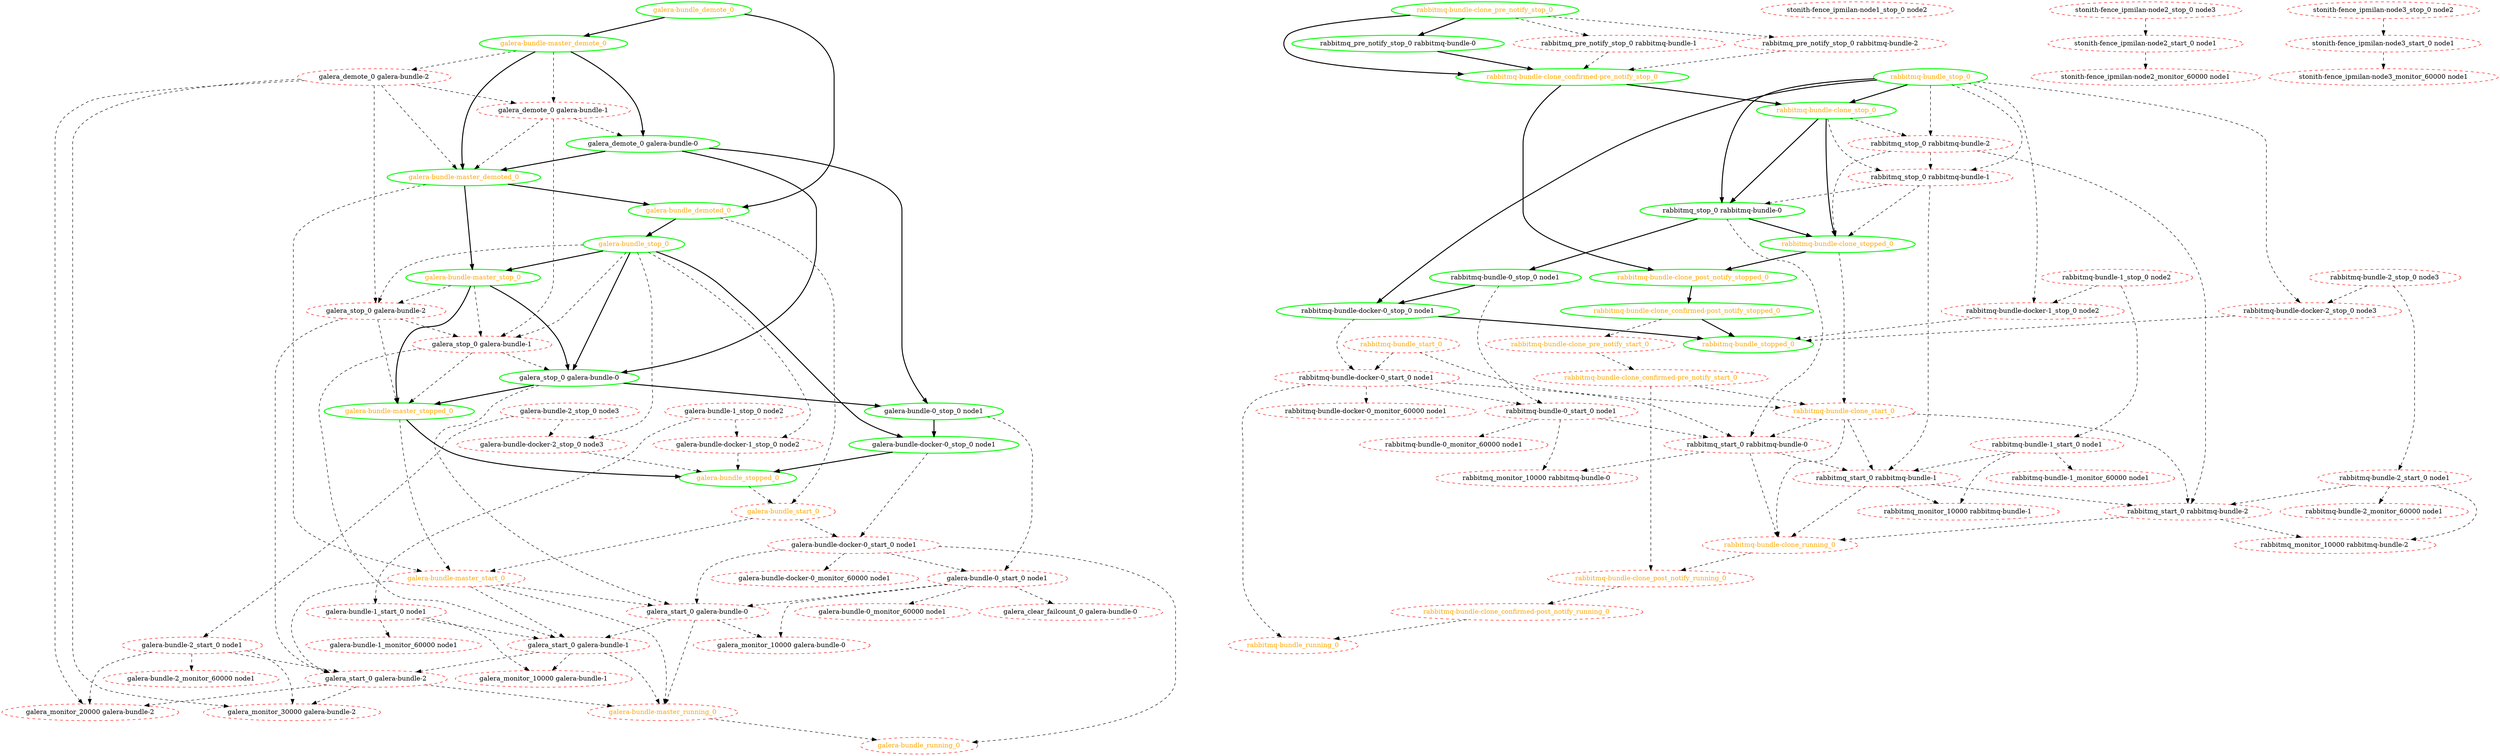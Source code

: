  digraph "g" {
"galera-bundle-0_monitor_60000 node1" [ style=dashed color="red" fontcolor="black"]
"galera-bundle-0_start_0 node1" -> "galera-bundle-0_monitor_60000 node1" [ style = dashed]
"galera-bundle-0_start_0 node1" -> "galera_clear_failcount_0 galera-bundle-0" [ style = dashed]
"galera-bundle-0_start_0 node1" -> "galera_monitor_10000 galera-bundle-0" [ style = dashed]
"galera-bundle-0_start_0 node1" -> "galera_start_0 galera-bundle-0" [ style = dashed]
"galera-bundle-0_start_0 node1" [ style=dashed color="red" fontcolor="black"]
"galera-bundle-0_stop_0 node1" -> "galera-bundle-0_start_0 node1" [ style = dashed]
"galera-bundle-0_stop_0 node1" -> "galera-bundle-docker-0_stop_0 node1" [ style = bold]
"galera-bundle-0_stop_0 node1" [ style=bold color="green" fontcolor="black"]
"galera-bundle-1_monitor_60000 node1" [ style=dashed color="red" fontcolor="black"]
"galera-bundle-1_start_0 node1" -> "galera-bundle-1_monitor_60000 node1" [ style = dashed]
"galera-bundle-1_start_0 node1" -> "galera_monitor_10000 galera-bundle-1" [ style = dashed]
"galera-bundle-1_start_0 node1" -> "galera_start_0 galera-bundle-1" [ style = dashed]
"galera-bundle-1_start_0 node1" [ style=dashed color="red" fontcolor="black"]
"galera-bundle-1_stop_0 node2" -> "galera-bundle-1_start_0 node1" [ style = dashed]
"galera-bundle-1_stop_0 node2" -> "galera-bundle-docker-1_stop_0 node2" [ style = dashed]
"galera-bundle-1_stop_0 node2" [ style=dashed color="red" fontcolor="black"]
"galera-bundle-2_monitor_60000 node1" [ style=dashed color="red" fontcolor="black"]
"galera-bundle-2_start_0 node1" -> "galera-bundle-2_monitor_60000 node1" [ style = dashed]
"galera-bundle-2_start_0 node1" -> "galera_monitor_20000 galera-bundle-2" [ style = dashed]
"galera-bundle-2_start_0 node1" -> "galera_monitor_30000 galera-bundle-2" [ style = dashed]
"galera-bundle-2_start_0 node1" -> "galera_start_0 galera-bundle-2" [ style = dashed]
"galera-bundle-2_start_0 node1" [ style=dashed color="red" fontcolor="black"]
"galera-bundle-2_stop_0 node3" -> "galera-bundle-2_start_0 node1" [ style = dashed]
"galera-bundle-2_stop_0 node3" -> "galera-bundle-docker-2_stop_0 node3" [ style = dashed]
"galera-bundle-2_stop_0 node3" [ style=dashed color="red" fontcolor="black"]
"galera-bundle-docker-0_monitor_60000 node1" [ style=dashed color="red" fontcolor="black"]
"galera-bundle-docker-0_start_0 node1" -> "galera-bundle-0_start_0 node1" [ style = dashed]
"galera-bundle-docker-0_start_0 node1" -> "galera-bundle-docker-0_monitor_60000 node1" [ style = dashed]
"galera-bundle-docker-0_start_0 node1" -> "galera-bundle_running_0" [ style = dashed]
"galera-bundle-docker-0_start_0 node1" -> "galera_start_0 galera-bundle-0" [ style = dashed]
"galera-bundle-docker-0_start_0 node1" [ style=dashed color="red" fontcolor="black"]
"galera-bundle-docker-0_stop_0 node1" -> "galera-bundle-docker-0_start_0 node1" [ style = dashed]
"galera-bundle-docker-0_stop_0 node1" -> "galera-bundle_stopped_0" [ style = bold]
"galera-bundle-docker-0_stop_0 node1" [ style=bold color="green" fontcolor="black"]
"galera-bundle-docker-1_stop_0 node2" -> "galera-bundle_stopped_0" [ style = dashed]
"galera-bundle-docker-1_stop_0 node2" [ style=dashed color="red" fontcolor="black"]
"galera-bundle-docker-2_stop_0 node3" -> "galera-bundle_stopped_0" [ style = dashed]
"galera-bundle-docker-2_stop_0 node3" [ style=dashed color="red" fontcolor="black"]
"galera-bundle-master_demote_0" -> "galera-bundle-master_demoted_0" [ style = bold]
"galera-bundle-master_demote_0" -> "galera_demote_0 galera-bundle-0" [ style = bold]
"galera-bundle-master_demote_0" -> "galera_demote_0 galera-bundle-1" [ style = dashed]
"galera-bundle-master_demote_0" -> "galera_demote_0 galera-bundle-2" [ style = dashed]
"galera-bundle-master_demote_0" [ style=bold color="green" fontcolor="orange"]
"galera-bundle-master_demoted_0" -> "galera-bundle-master_start_0" [ style = dashed]
"galera-bundle-master_demoted_0" -> "galera-bundle-master_stop_0" [ style = bold]
"galera-bundle-master_demoted_0" -> "galera-bundle_demoted_0" [ style = bold]
"galera-bundle-master_demoted_0" [ style=bold color="green" fontcolor="orange"]
"galera-bundle-master_running_0" -> "galera-bundle_running_0" [ style = dashed]
"galera-bundle-master_running_0" [ style=dashed color="red" fontcolor="orange"]
"galera-bundle-master_start_0" -> "galera-bundle-master_running_0" [ style = dashed]
"galera-bundle-master_start_0" -> "galera_start_0 galera-bundle-0" [ style = dashed]
"galera-bundle-master_start_0" -> "galera_start_0 galera-bundle-1" [ style = dashed]
"galera-bundle-master_start_0" -> "galera_start_0 galera-bundle-2" [ style = dashed]
"galera-bundle-master_start_0" [ style=dashed color="red" fontcolor="orange"]
"galera-bundle-master_stop_0" -> "galera-bundle-master_stopped_0" [ style = bold]
"galera-bundle-master_stop_0" -> "galera_stop_0 galera-bundle-0" [ style = bold]
"galera-bundle-master_stop_0" -> "galera_stop_0 galera-bundle-1" [ style = dashed]
"galera-bundle-master_stop_0" -> "galera_stop_0 galera-bundle-2" [ style = dashed]
"galera-bundle-master_stop_0" [ style=bold color="green" fontcolor="orange"]
"galera-bundle-master_stopped_0" -> "galera-bundle-master_start_0" [ style = dashed]
"galera-bundle-master_stopped_0" -> "galera-bundle_stopped_0" [ style = bold]
"galera-bundle-master_stopped_0" [ style=bold color="green" fontcolor="orange"]
"galera-bundle_demote_0" -> "galera-bundle-master_demote_0" [ style = bold]
"galera-bundle_demote_0" -> "galera-bundle_demoted_0" [ style = bold]
"galera-bundle_demote_0" [ style=bold color="green" fontcolor="orange"]
"galera-bundle_demoted_0" -> "galera-bundle_start_0" [ style = dashed]
"galera-bundle_demoted_0" -> "galera-bundle_stop_0" [ style = bold]
"galera-bundle_demoted_0" [ style=bold color="green" fontcolor="orange"]
"galera-bundle_running_0" [ style=dashed color="red" fontcolor="orange"]
"galera-bundle_start_0" -> "galera-bundle-docker-0_start_0 node1" [ style = dashed]
"galera-bundle_start_0" -> "galera-bundle-master_start_0" [ style = dashed]
"galera-bundle_start_0" [ style=dashed color="red" fontcolor="orange"]
"galera-bundle_stop_0" -> "galera-bundle-docker-0_stop_0 node1" [ style = bold]
"galera-bundle_stop_0" -> "galera-bundle-docker-1_stop_0 node2" [ style = dashed]
"galera-bundle_stop_0" -> "galera-bundle-docker-2_stop_0 node3" [ style = dashed]
"galera-bundle_stop_0" -> "galera-bundle-master_stop_0" [ style = bold]
"galera-bundle_stop_0" -> "galera_stop_0 galera-bundle-0" [ style = bold]
"galera-bundle_stop_0" -> "galera_stop_0 galera-bundle-1" [ style = dashed]
"galera-bundle_stop_0" -> "galera_stop_0 galera-bundle-2" [ style = dashed]
"galera-bundle_stop_0" [ style=bold color="green" fontcolor="orange"]
"galera-bundle_stopped_0" -> "galera-bundle_start_0" [ style = dashed]
"galera-bundle_stopped_0" [ style=bold color="green" fontcolor="orange"]
"galera_clear_failcount_0 galera-bundle-0" [ style=dashed color="red" fontcolor="black"]
"galera_demote_0 galera-bundle-0" -> "galera-bundle-0_stop_0 node1" [ style = bold]
"galera_demote_0 galera-bundle-0" -> "galera-bundle-master_demoted_0" [ style = bold]
"galera_demote_0 galera-bundle-0" -> "galera_stop_0 galera-bundle-0" [ style = bold]
"galera_demote_0 galera-bundle-0" [ style=bold color="green" fontcolor="black"]
"galera_demote_0 galera-bundle-1" -> "galera-bundle-master_demoted_0" [ style = dashed]
"galera_demote_0 galera-bundle-1" -> "galera_demote_0 galera-bundle-0" [ style = dashed]
"galera_demote_0 galera-bundle-1" -> "galera_stop_0 galera-bundle-1" [ style = dashed]
"galera_demote_0 galera-bundle-1" [ style=dashed color="red" fontcolor="black"]
"galera_demote_0 galera-bundle-2" -> "galera-bundle-master_demoted_0" [ style = dashed]
"galera_demote_0 galera-bundle-2" -> "galera_demote_0 galera-bundle-1" [ style = dashed]
"galera_demote_0 galera-bundle-2" -> "galera_monitor_20000 galera-bundle-2" [ style = dashed]
"galera_demote_0 galera-bundle-2" -> "galera_monitor_30000 galera-bundle-2" [ style = dashed]
"galera_demote_0 galera-bundle-2" -> "galera_stop_0 galera-bundle-2" [ style = dashed]
"galera_demote_0 galera-bundle-2" [ style=dashed color="red" fontcolor="black"]
"galera_monitor_10000 galera-bundle-0" [ style=dashed color="red" fontcolor="black"]
"galera_monitor_10000 galera-bundle-1" [ style=dashed color="red" fontcolor="black"]
"galera_monitor_20000 galera-bundle-2" [ style=dashed color="red" fontcolor="black"]
"galera_monitor_30000 galera-bundle-2" [ style=dashed color="red" fontcolor="black"]
"galera_start_0 galera-bundle-0" -> "galera-bundle-master_running_0" [ style = dashed]
"galera_start_0 galera-bundle-0" -> "galera_monitor_10000 galera-bundle-0" [ style = dashed]
"galera_start_0 galera-bundle-0" -> "galera_start_0 galera-bundle-1" [ style = dashed]
"galera_start_0 galera-bundle-0" [ style=dashed color="red" fontcolor="black"]
"galera_start_0 galera-bundle-1" -> "galera-bundle-master_running_0" [ style = dashed]
"galera_start_0 galera-bundle-1" -> "galera_monitor_10000 galera-bundle-1" [ style = dashed]
"galera_start_0 galera-bundle-1" -> "galera_start_0 galera-bundle-2" [ style = dashed]
"galera_start_0 galera-bundle-1" [ style=dashed color="red" fontcolor="black"]
"galera_start_0 galera-bundle-2" -> "galera-bundle-master_running_0" [ style = dashed]
"galera_start_0 galera-bundle-2" -> "galera_monitor_20000 galera-bundle-2" [ style = dashed]
"galera_start_0 galera-bundle-2" -> "galera_monitor_30000 galera-bundle-2" [ style = dashed]
"galera_start_0 galera-bundle-2" [ style=dashed color="red" fontcolor="black"]
"galera_stop_0 galera-bundle-0" -> "galera-bundle-0_stop_0 node1" [ style = bold]
"galera_stop_0 galera-bundle-0" -> "galera-bundle-master_stopped_0" [ style = bold]
"galera_stop_0 galera-bundle-0" -> "galera_start_0 galera-bundle-0" [ style = dashed]
"galera_stop_0 galera-bundle-0" [ style=bold color="green" fontcolor="black"]
"galera_stop_0 galera-bundle-1" -> "galera-bundle-master_stopped_0" [ style = dashed]
"galera_stop_0 galera-bundle-1" -> "galera_start_0 galera-bundle-1" [ style = dashed]
"galera_stop_0 galera-bundle-1" -> "galera_stop_0 galera-bundle-0" [ style = dashed]
"galera_stop_0 galera-bundle-1" [ style=dashed color="red" fontcolor="black"]
"galera_stop_0 galera-bundle-2" -> "galera-bundle-master_stopped_0" [ style = dashed]
"galera_stop_0 galera-bundle-2" -> "galera_start_0 galera-bundle-2" [ style = dashed]
"galera_stop_0 galera-bundle-2" -> "galera_stop_0 galera-bundle-1" [ style = dashed]
"galera_stop_0 galera-bundle-2" [ style=dashed color="red" fontcolor="black"]
"rabbitmq-bundle-0_monitor_60000 node1" [ style=dashed color="red" fontcolor="black"]
"rabbitmq-bundle-0_start_0 node1" -> "rabbitmq-bundle-0_monitor_60000 node1" [ style = dashed]
"rabbitmq-bundle-0_start_0 node1" -> "rabbitmq_monitor_10000 rabbitmq-bundle-0" [ style = dashed]
"rabbitmq-bundle-0_start_0 node1" -> "rabbitmq_start_0 rabbitmq-bundle-0" [ style = dashed]
"rabbitmq-bundle-0_start_0 node1" [ style=dashed color="red" fontcolor="black"]
"rabbitmq-bundle-0_stop_0 node1" -> "rabbitmq-bundle-0_start_0 node1" [ style = dashed]
"rabbitmq-bundle-0_stop_0 node1" -> "rabbitmq-bundle-docker-0_stop_0 node1" [ style = bold]
"rabbitmq-bundle-0_stop_0 node1" [ style=bold color="green" fontcolor="black"]
"rabbitmq-bundle-1_monitor_60000 node1" [ style=dashed color="red" fontcolor="black"]
"rabbitmq-bundle-1_start_0 node1" -> "rabbitmq-bundle-1_monitor_60000 node1" [ style = dashed]
"rabbitmq-bundle-1_start_0 node1" -> "rabbitmq_monitor_10000 rabbitmq-bundle-1" [ style = dashed]
"rabbitmq-bundle-1_start_0 node1" -> "rabbitmq_start_0 rabbitmq-bundle-1" [ style = dashed]
"rabbitmq-bundle-1_start_0 node1" [ style=dashed color="red" fontcolor="black"]
"rabbitmq-bundle-1_stop_0 node2" -> "rabbitmq-bundle-1_start_0 node1" [ style = dashed]
"rabbitmq-bundle-1_stop_0 node2" -> "rabbitmq-bundle-docker-1_stop_0 node2" [ style = dashed]
"rabbitmq-bundle-1_stop_0 node2" [ style=dashed color="red" fontcolor="black"]
"rabbitmq-bundle-2_monitor_60000 node1" [ style=dashed color="red" fontcolor="black"]
"rabbitmq-bundle-2_start_0 node1" -> "rabbitmq-bundle-2_monitor_60000 node1" [ style = dashed]
"rabbitmq-bundle-2_start_0 node1" -> "rabbitmq_monitor_10000 rabbitmq-bundle-2" [ style = dashed]
"rabbitmq-bundle-2_start_0 node1" -> "rabbitmq_start_0 rabbitmq-bundle-2" [ style = dashed]
"rabbitmq-bundle-2_start_0 node1" [ style=dashed color="red" fontcolor="black"]
"rabbitmq-bundle-2_stop_0 node3" -> "rabbitmq-bundle-2_start_0 node1" [ style = dashed]
"rabbitmq-bundle-2_stop_0 node3" -> "rabbitmq-bundle-docker-2_stop_0 node3" [ style = dashed]
"rabbitmq-bundle-2_stop_0 node3" [ style=dashed color="red" fontcolor="black"]
"rabbitmq-bundle-clone_confirmed-post_notify_running_0" -> "rabbitmq-bundle_running_0" [ style = dashed]
"rabbitmq-bundle-clone_confirmed-post_notify_running_0" [ style=dashed color="red" fontcolor="orange"]
"rabbitmq-bundle-clone_confirmed-post_notify_stopped_0" -> "rabbitmq-bundle-clone_pre_notify_start_0" [ style = dashed]
"rabbitmq-bundle-clone_confirmed-post_notify_stopped_0" -> "rabbitmq-bundle_stopped_0" [ style = bold]
"rabbitmq-bundle-clone_confirmed-post_notify_stopped_0" [ style=bold color="green" fontcolor="orange"]
"rabbitmq-bundle-clone_confirmed-pre_notify_start_0" -> "rabbitmq-bundle-clone_post_notify_running_0" [ style = dashed]
"rabbitmq-bundle-clone_confirmed-pre_notify_start_0" -> "rabbitmq-bundle-clone_start_0" [ style = dashed]
"rabbitmq-bundle-clone_confirmed-pre_notify_start_0" [ style=dashed color="red" fontcolor="orange"]
"rabbitmq-bundle-clone_confirmed-pre_notify_stop_0" -> "rabbitmq-bundle-clone_post_notify_stopped_0" [ style = bold]
"rabbitmq-bundle-clone_confirmed-pre_notify_stop_0" -> "rabbitmq-bundle-clone_stop_0" [ style = bold]
"rabbitmq-bundle-clone_confirmed-pre_notify_stop_0" [ style=bold color="green" fontcolor="orange"]
"rabbitmq-bundle-clone_post_notify_running_0" -> "rabbitmq-bundle-clone_confirmed-post_notify_running_0" [ style = dashed]
"rabbitmq-bundle-clone_post_notify_running_0" [ style=dashed color="red" fontcolor="orange"]
"rabbitmq-bundle-clone_post_notify_stopped_0" -> "rabbitmq-bundle-clone_confirmed-post_notify_stopped_0" [ style = bold]
"rabbitmq-bundle-clone_post_notify_stopped_0" [ style=bold color="green" fontcolor="orange"]
"rabbitmq-bundle-clone_pre_notify_start_0" -> "rabbitmq-bundle-clone_confirmed-pre_notify_start_0" [ style = dashed]
"rabbitmq-bundle-clone_pre_notify_start_0" [ style=dashed color="red" fontcolor="orange"]
"rabbitmq-bundle-clone_pre_notify_stop_0" -> "rabbitmq-bundle-clone_confirmed-pre_notify_stop_0" [ style = bold]
"rabbitmq-bundle-clone_pre_notify_stop_0" -> "rabbitmq_pre_notify_stop_0 rabbitmq-bundle-0" [ style = bold]
"rabbitmq-bundle-clone_pre_notify_stop_0" -> "rabbitmq_pre_notify_stop_0 rabbitmq-bundle-1" [ style = dashed]
"rabbitmq-bundle-clone_pre_notify_stop_0" -> "rabbitmq_pre_notify_stop_0 rabbitmq-bundle-2" [ style = dashed]
"rabbitmq-bundle-clone_pre_notify_stop_0" [ style=bold color="green" fontcolor="orange"]
"rabbitmq-bundle-clone_running_0" -> "rabbitmq-bundle-clone_post_notify_running_0" [ style = dashed]
"rabbitmq-bundle-clone_running_0" [ style=dashed color="red" fontcolor="orange"]
"rabbitmq-bundle-clone_start_0" -> "rabbitmq-bundle-clone_running_0" [ style = dashed]
"rabbitmq-bundle-clone_start_0" -> "rabbitmq_start_0 rabbitmq-bundle-0" [ style = dashed]
"rabbitmq-bundle-clone_start_0" -> "rabbitmq_start_0 rabbitmq-bundle-1" [ style = dashed]
"rabbitmq-bundle-clone_start_0" -> "rabbitmq_start_0 rabbitmq-bundle-2" [ style = dashed]
"rabbitmq-bundle-clone_start_0" [ style=dashed color="red" fontcolor="orange"]
"rabbitmq-bundle-clone_stop_0" -> "rabbitmq-bundle-clone_stopped_0" [ style = bold]
"rabbitmq-bundle-clone_stop_0" -> "rabbitmq_stop_0 rabbitmq-bundle-0" [ style = bold]
"rabbitmq-bundle-clone_stop_0" -> "rabbitmq_stop_0 rabbitmq-bundle-1" [ style = dashed]
"rabbitmq-bundle-clone_stop_0" -> "rabbitmq_stop_0 rabbitmq-bundle-2" [ style = dashed]
"rabbitmq-bundle-clone_stop_0" [ style=bold color="green" fontcolor="orange"]
"rabbitmq-bundle-clone_stopped_0" -> "rabbitmq-bundle-clone_post_notify_stopped_0" [ style = bold]
"rabbitmq-bundle-clone_stopped_0" -> "rabbitmq-bundle-clone_start_0" [ style = dashed]
"rabbitmq-bundle-clone_stopped_0" [ style=bold color="green" fontcolor="orange"]
"rabbitmq-bundle-docker-0_monitor_60000 node1" [ style=dashed color="red" fontcolor="black"]
"rabbitmq-bundle-docker-0_start_0 node1" -> "rabbitmq-bundle-0_start_0 node1" [ style = dashed]
"rabbitmq-bundle-docker-0_start_0 node1" -> "rabbitmq-bundle-docker-0_monitor_60000 node1" [ style = dashed]
"rabbitmq-bundle-docker-0_start_0 node1" -> "rabbitmq-bundle_running_0" [ style = dashed]
"rabbitmq-bundle-docker-0_start_0 node1" -> "rabbitmq_start_0 rabbitmq-bundle-0" [ style = dashed]
"rabbitmq-bundle-docker-0_start_0 node1" [ style=dashed color="red" fontcolor="black"]
"rabbitmq-bundle-docker-0_stop_0 node1" -> "rabbitmq-bundle-docker-0_start_0 node1" [ style = dashed]
"rabbitmq-bundle-docker-0_stop_0 node1" -> "rabbitmq-bundle_stopped_0" [ style = bold]
"rabbitmq-bundle-docker-0_stop_0 node1" [ style=bold color="green" fontcolor="black"]
"rabbitmq-bundle-docker-1_stop_0 node2" -> "rabbitmq-bundle_stopped_0" [ style = dashed]
"rabbitmq-bundle-docker-1_stop_0 node2" [ style=dashed color="red" fontcolor="black"]
"rabbitmq-bundle-docker-2_stop_0 node3" -> "rabbitmq-bundle_stopped_0" [ style = dashed]
"rabbitmq-bundle-docker-2_stop_0 node3" [ style=dashed color="red" fontcolor="black"]
"rabbitmq-bundle_running_0" [ style=dashed color="red" fontcolor="orange"]
"rabbitmq-bundle_start_0" -> "rabbitmq-bundle-clone_start_0" [ style = dashed]
"rabbitmq-bundle_start_0" -> "rabbitmq-bundle-docker-0_start_0 node1" [ style = dashed]
"rabbitmq-bundle_start_0" [ style=dashed color="red" fontcolor="orange"]
"rabbitmq-bundle_stop_0" -> "rabbitmq-bundle-clone_stop_0" [ style = bold]
"rabbitmq-bundle_stop_0" -> "rabbitmq-bundle-docker-0_stop_0 node1" [ style = bold]
"rabbitmq-bundle_stop_0" -> "rabbitmq-bundle-docker-1_stop_0 node2" [ style = dashed]
"rabbitmq-bundle_stop_0" -> "rabbitmq-bundle-docker-2_stop_0 node3" [ style = dashed]
"rabbitmq-bundle_stop_0" -> "rabbitmq_stop_0 rabbitmq-bundle-0" [ style = bold]
"rabbitmq-bundle_stop_0" -> "rabbitmq_stop_0 rabbitmq-bundle-1" [ style = dashed]
"rabbitmq-bundle_stop_0" -> "rabbitmq_stop_0 rabbitmq-bundle-2" [ style = dashed]
"rabbitmq-bundle_stop_0" [ style=bold color="green" fontcolor="orange"]
"rabbitmq-bundle_stopped_0" [ style=bold color="green" fontcolor="orange"]
"rabbitmq_monitor_10000 rabbitmq-bundle-0" [ style=dashed color="red" fontcolor="black"]
"rabbitmq_monitor_10000 rabbitmq-bundle-1" [ style=dashed color="red" fontcolor="black"]
"rabbitmq_monitor_10000 rabbitmq-bundle-2" [ style=dashed color="red" fontcolor="black"]
"rabbitmq_pre_notify_stop_0 rabbitmq-bundle-0" -> "rabbitmq-bundle-clone_confirmed-pre_notify_stop_0" [ style = bold]
"rabbitmq_pre_notify_stop_0 rabbitmq-bundle-0" [ style=bold color="green" fontcolor="black"]
"rabbitmq_pre_notify_stop_0 rabbitmq-bundle-1" -> "rabbitmq-bundle-clone_confirmed-pre_notify_stop_0" [ style = dashed]
"rabbitmq_pre_notify_stop_0 rabbitmq-bundle-1" [ style=dashed color="red" fontcolor="black"]
"rabbitmq_pre_notify_stop_0 rabbitmq-bundle-2" -> "rabbitmq-bundle-clone_confirmed-pre_notify_stop_0" [ style = dashed]
"rabbitmq_pre_notify_stop_0 rabbitmq-bundle-2" [ style=dashed color="red" fontcolor="black"]
"rabbitmq_start_0 rabbitmq-bundle-0" -> "rabbitmq-bundle-clone_running_0" [ style = dashed]
"rabbitmq_start_0 rabbitmq-bundle-0" -> "rabbitmq_monitor_10000 rabbitmq-bundle-0" [ style = dashed]
"rabbitmq_start_0 rabbitmq-bundle-0" -> "rabbitmq_start_0 rabbitmq-bundle-1" [ style = dashed]
"rabbitmq_start_0 rabbitmq-bundle-0" [ style=dashed color="red" fontcolor="black"]
"rabbitmq_start_0 rabbitmq-bundle-1" -> "rabbitmq-bundle-clone_running_0" [ style = dashed]
"rabbitmq_start_0 rabbitmq-bundle-1" -> "rabbitmq_monitor_10000 rabbitmq-bundle-1" [ style = dashed]
"rabbitmq_start_0 rabbitmq-bundle-1" -> "rabbitmq_start_0 rabbitmq-bundle-2" [ style = dashed]
"rabbitmq_start_0 rabbitmq-bundle-1" [ style=dashed color="red" fontcolor="black"]
"rabbitmq_start_0 rabbitmq-bundle-2" -> "rabbitmq-bundle-clone_running_0" [ style = dashed]
"rabbitmq_start_0 rabbitmq-bundle-2" -> "rabbitmq_monitor_10000 rabbitmq-bundle-2" [ style = dashed]
"rabbitmq_start_0 rabbitmq-bundle-2" [ style=dashed color="red" fontcolor="black"]
"rabbitmq_stop_0 rabbitmq-bundle-0" -> "rabbitmq-bundle-0_stop_0 node1" [ style = bold]
"rabbitmq_stop_0 rabbitmq-bundle-0" -> "rabbitmq-bundle-clone_stopped_0" [ style = bold]
"rabbitmq_stop_0 rabbitmq-bundle-0" -> "rabbitmq_start_0 rabbitmq-bundle-0" [ style = dashed]
"rabbitmq_stop_0 rabbitmq-bundle-0" [ style=bold color="green" fontcolor="black"]
"rabbitmq_stop_0 rabbitmq-bundle-1" -> "rabbitmq-bundle-clone_stopped_0" [ style = dashed]
"rabbitmq_stop_0 rabbitmq-bundle-1" -> "rabbitmq_start_0 rabbitmq-bundle-1" [ style = dashed]
"rabbitmq_stop_0 rabbitmq-bundle-1" -> "rabbitmq_stop_0 rabbitmq-bundle-0" [ style = dashed]
"rabbitmq_stop_0 rabbitmq-bundle-1" [ style=dashed color="red" fontcolor="black"]
"rabbitmq_stop_0 rabbitmq-bundle-2" -> "rabbitmq-bundle-clone_stopped_0" [ style = dashed]
"rabbitmq_stop_0 rabbitmq-bundle-2" -> "rabbitmq_start_0 rabbitmq-bundle-2" [ style = dashed]
"rabbitmq_stop_0 rabbitmq-bundle-2" -> "rabbitmq_stop_0 rabbitmq-bundle-1" [ style = dashed]
"rabbitmq_stop_0 rabbitmq-bundle-2" [ style=dashed color="red" fontcolor="black"]
"stonith-fence_ipmilan-node1_stop_0 node2" [ style=dashed color="red" fontcolor="black"]
"stonith-fence_ipmilan-node2_monitor_60000 node1" [ style=dashed color="red" fontcolor="black"]
"stonith-fence_ipmilan-node2_start_0 node1" -> "stonith-fence_ipmilan-node2_monitor_60000 node1" [ style = dashed]
"stonith-fence_ipmilan-node2_start_0 node1" [ style=dashed color="red" fontcolor="black"]
"stonith-fence_ipmilan-node2_stop_0 node3" -> "stonith-fence_ipmilan-node2_start_0 node1" [ style = dashed]
"stonith-fence_ipmilan-node2_stop_0 node3" [ style=dashed color="red" fontcolor="black"]
"stonith-fence_ipmilan-node3_monitor_60000 node1" [ style=dashed color="red" fontcolor="black"]
"stonith-fence_ipmilan-node3_start_0 node1" -> "stonith-fence_ipmilan-node3_monitor_60000 node1" [ style = dashed]
"stonith-fence_ipmilan-node3_start_0 node1" [ style=dashed color="red" fontcolor="black"]
"stonith-fence_ipmilan-node3_stop_0 node2" -> "stonith-fence_ipmilan-node3_start_0 node1" [ style = dashed]
"stonith-fence_ipmilan-node3_stop_0 node2" [ style=dashed color="red" fontcolor="black"]
}

